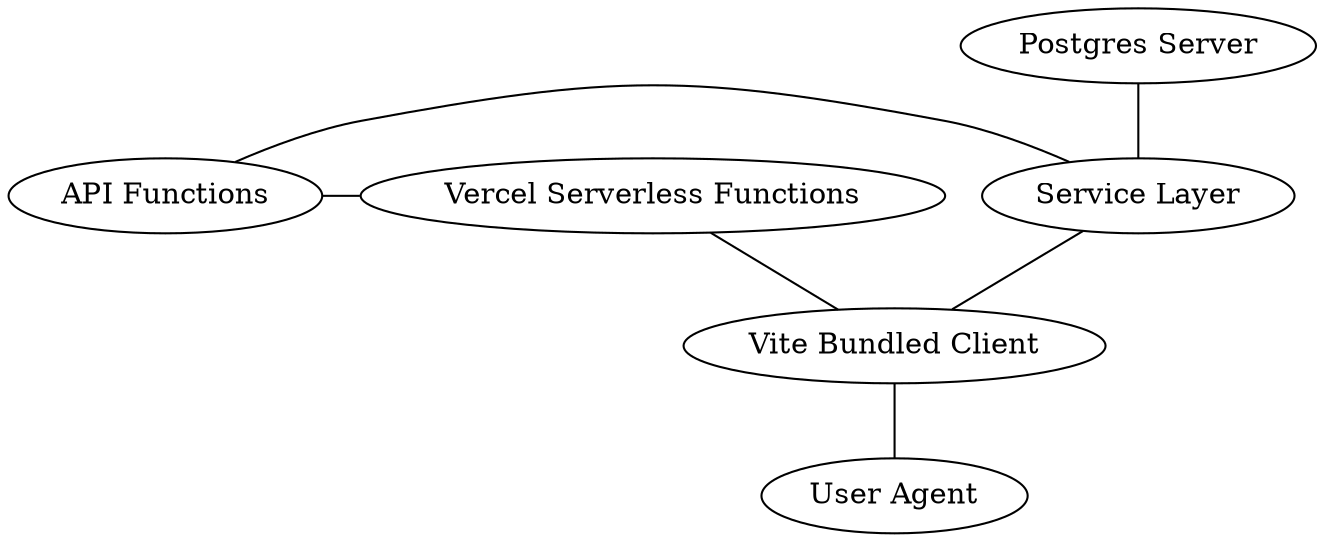 digraph {
    edge [arrowhead = "none";];
    
    // Nodes
    postgres [label = "Postgres Server";];
    server [label = "Service Layer";];
    vercel_sf [label = "Vercel Serverless Functions";];
    api_functions [label = "API Functions";];
    client_package [label = "Vite Bundled Client";];
    agent [label = "User Agent";];
    
    // Define node ranks
    subgraph {
        rank = same;
        api_functions;
        vercel_sf;
        server;
    }
    subgraph {
        rank = same;
        postgres;
    }
    subgraph {
        rank = same;
        client_package;
    }
    
    // Edges
    postgres -> server;
    api_functions -> vercel_sf;
    client_package -> vercel_sf;
    api_functions -> server;
    server -> client_package;
    client_package -> agent;
}